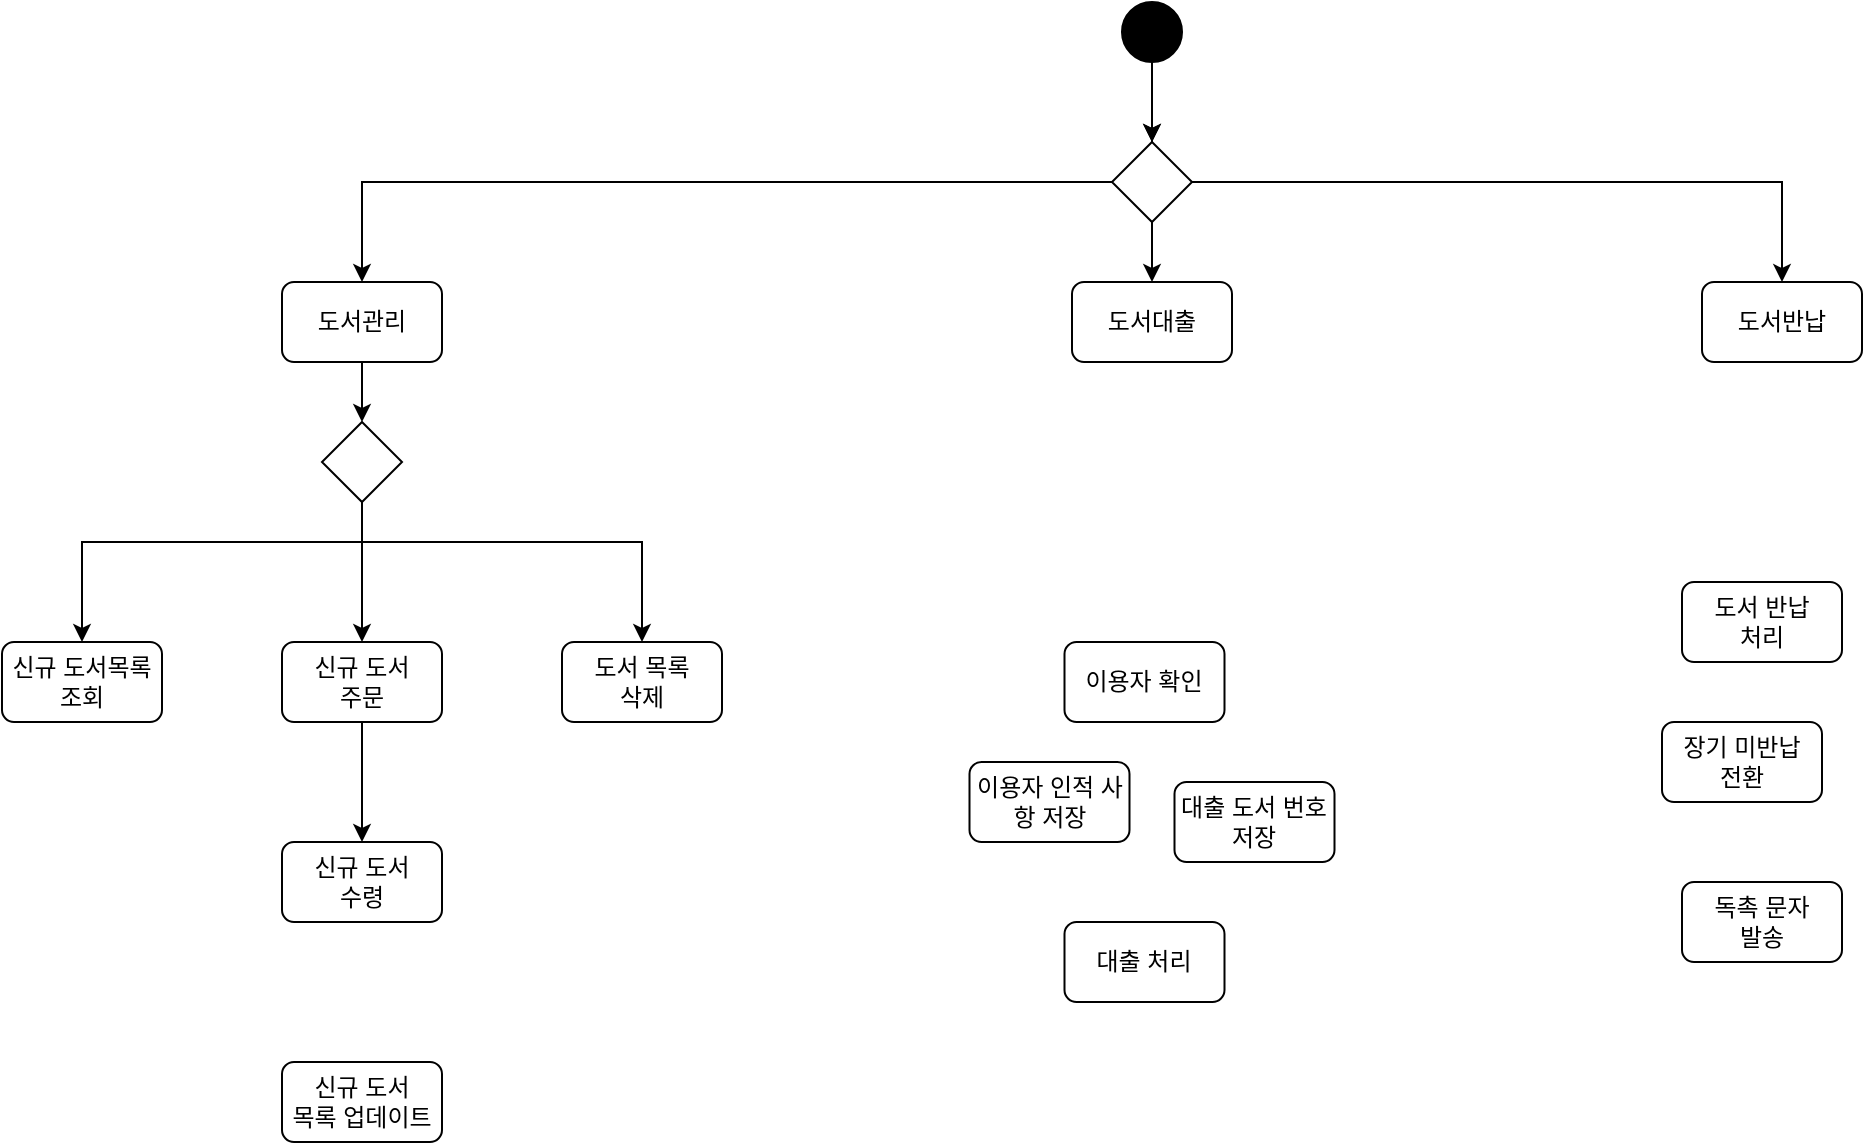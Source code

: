 <mxfile version="24.2.3" type="github">
  <diagram id="C5RBs43oDa-KdzZeNtuy" name="Page-1">
    <mxGraphModel dx="2022" dy="1784" grid="1" gridSize="10" guides="1" tooltips="1" connect="1" arrows="1" fold="1" page="1" pageScale="1" pageWidth="827" pageHeight="1169" math="0" shadow="0">
      <root>
        <mxCell id="WIyWlLk6GJQsqaUBKTNV-0" />
        <mxCell id="WIyWlLk6GJQsqaUBKTNV-1" parent="WIyWlLk6GJQsqaUBKTNV-0" />
        <mxCell id="f5yjZBaVh5itBudGduC8-17" style="edgeStyle=orthogonalEdgeStyle;rounded=0;orthogonalLoop=1;jettySize=auto;html=1;" edge="1" parent="WIyWlLk6GJQsqaUBKTNV-1" source="WIyWlLk6GJQsqaUBKTNV-3" target="f5yjZBaVh5itBudGduC8-16">
          <mxGeometry relative="1" as="geometry" />
        </mxCell>
        <mxCell id="WIyWlLk6GJQsqaUBKTNV-3" value="도서관리" style="rounded=1;whiteSpace=wrap;html=1;fontSize=12;glass=0;strokeWidth=1;shadow=0;" parent="WIyWlLk6GJQsqaUBKTNV-1" vertex="1">
          <mxGeometry x="10" y="120" width="80" height="40" as="geometry" />
        </mxCell>
        <mxCell id="f5yjZBaVh5itBudGduC8-2" style="edgeStyle=orthogonalEdgeStyle;rounded=0;orthogonalLoop=1;jettySize=auto;html=1;entryX=0.5;entryY=0;entryDx=0;entryDy=0;" edge="1" parent="WIyWlLk6GJQsqaUBKTNV-1" source="f5yjZBaVh5itBudGduC8-10" target="WIyWlLk6GJQsqaUBKTNV-3">
          <mxGeometry relative="1" as="geometry">
            <Array as="points">
              <mxPoint x="50" y="70" />
            </Array>
          </mxGeometry>
        </mxCell>
        <mxCell id="f5yjZBaVh5itBudGduC8-6" style="edgeStyle=orthogonalEdgeStyle;rounded=0;orthogonalLoop=1;jettySize=auto;html=1;entryX=0.5;entryY=0;entryDx=0;entryDy=0;" edge="1" parent="WIyWlLk6GJQsqaUBKTNV-1" source="f5yjZBaVh5itBudGduC8-0" target="f5yjZBaVh5itBudGduC8-4">
          <mxGeometry relative="1" as="geometry" />
        </mxCell>
        <mxCell id="f5yjZBaVh5itBudGduC8-7" style="edgeStyle=orthogonalEdgeStyle;rounded=0;orthogonalLoop=1;jettySize=auto;html=1;" edge="1" parent="WIyWlLk6GJQsqaUBKTNV-1" target="f5yjZBaVh5itBudGduC8-5">
          <mxGeometry relative="1" as="geometry">
            <mxPoint x="465.0" y="70.0" as="sourcePoint" />
            <Array as="points">
              <mxPoint x="445" y="70" />
              <mxPoint x="700" y="70" />
            </Array>
          </mxGeometry>
        </mxCell>
        <mxCell id="f5yjZBaVh5itBudGduC8-0" value="" style="ellipse;fillColor=strokeColor;html=1;" vertex="1" parent="WIyWlLk6GJQsqaUBKTNV-1">
          <mxGeometry x="430" y="-20" width="30" height="30" as="geometry" />
        </mxCell>
        <mxCell id="f5yjZBaVh5itBudGduC8-4" value="도서대출" style="rounded=1;whiteSpace=wrap;html=1;fontSize=12;glass=0;strokeWidth=1;shadow=0;" vertex="1" parent="WIyWlLk6GJQsqaUBKTNV-1">
          <mxGeometry x="405" y="120" width="80" height="40" as="geometry" />
        </mxCell>
        <mxCell id="f5yjZBaVh5itBudGduC8-5" value="도서반납" style="rounded=1;whiteSpace=wrap;html=1;fontSize=12;glass=0;strokeWidth=1;shadow=0;" vertex="1" parent="WIyWlLk6GJQsqaUBKTNV-1">
          <mxGeometry x="720" y="120" width="80" height="40" as="geometry" />
        </mxCell>
        <mxCell id="f5yjZBaVh5itBudGduC8-9" value="" style="edgeStyle=orthogonalEdgeStyle;rounded=0;orthogonalLoop=1;jettySize=auto;html=1;" edge="1" parent="WIyWlLk6GJQsqaUBKTNV-1" source="f5yjZBaVh5itBudGduC8-0">
          <mxGeometry relative="1" as="geometry">
            <mxPoint x="445" y="50" as="sourcePoint" />
            <mxPoint x="445" y="50.0" as="targetPoint" />
            <Array as="points" />
          </mxGeometry>
        </mxCell>
        <mxCell id="f5yjZBaVh5itBudGduC8-11" value="" style="edgeStyle=orthogonalEdgeStyle;rounded=0;orthogonalLoop=1;jettySize=auto;html=1;" edge="1" parent="WIyWlLk6GJQsqaUBKTNV-1" source="f5yjZBaVh5itBudGduC8-0" target="f5yjZBaVh5itBudGduC8-10">
          <mxGeometry relative="1" as="geometry">
            <mxPoint x="445" y="10" as="sourcePoint" />
            <mxPoint x="170" y="120" as="targetPoint" />
            <Array as="points">
              <mxPoint x="445" y="70" />
            </Array>
          </mxGeometry>
        </mxCell>
        <mxCell id="f5yjZBaVh5itBudGduC8-10" value="" style="rhombus;whiteSpace=wrap;html=1;" vertex="1" parent="WIyWlLk6GJQsqaUBKTNV-1">
          <mxGeometry x="425" y="50" width="40" height="40" as="geometry" />
        </mxCell>
        <mxCell id="f5yjZBaVh5itBudGduC8-12" value="신규 도서목록 조회" style="rounded=1;whiteSpace=wrap;html=1;fontSize=12;glass=0;strokeWidth=1;shadow=0;" vertex="1" parent="WIyWlLk6GJQsqaUBKTNV-1">
          <mxGeometry x="-130" y="300" width="80" height="40" as="geometry" />
        </mxCell>
        <mxCell id="f5yjZBaVh5itBudGduC8-28" style="edgeStyle=orthogonalEdgeStyle;rounded=0;orthogonalLoop=1;jettySize=auto;html=1;entryX=0.5;entryY=0;entryDx=0;entryDy=0;" edge="1" parent="WIyWlLk6GJQsqaUBKTNV-1" source="f5yjZBaVh5itBudGduC8-16" target="f5yjZBaVh5itBudGduC8-12">
          <mxGeometry relative="1" as="geometry">
            <Array as="points">
              <mxPoint x="50" y="250" />
              <mxPoint x="-90" y="250" />
            </Array>
          </mxGeometry>
        </mxCell>
        <mxCell id="f5yjZBaVh5itBudGduC8-29" style="edgeStyle=orthogonalEdgeStyle;rounded=0;orthogonalLoop=1;jettySize=auto;html=1;" edge="1" parent="WIyWlLk6GJQsqaUBKTNV-1" source="f5yjZBaVh5itBudGduC8-16" target="f5yjZBaVh5itBudGduC8-18">
          <mxGeometry relative="1" as="geometry">
            <Array as="points">
              <mxPoint x="50" y="260" />
              <mxPoint x="50" y="260" />
            </Array>
          </mxGeometry>
        </mxCell>
        <mxCell id="f5yjZBaVh5itBudGduC8-32" style="edgeStyle=orthogonalEdgeStyle;rounded=0;orthogonalLoop=1;jettySize=auto;html=1;entryX=0.5;entryY=0;entryDx=0;entryDy=0;" edge="1" parent="WIyWlLk6GJQsqaUBKTNV-1" source="f5yjZBaVh5itBudGduC8-16" target="f5yjZBaVh5itBudGduC8-20">
          <mxGeometry relative="1" as="geometry">
            <Array as="points">
              <mxPoint x="50" y="250" />
              <mxPoint x="190" y="250" />
            </Array>
          </mxGeometry>
        </mxCell>
        <mxCell id="f5yjZBaVh5itBudGduC8-16" value="" style="rhombus;whiteSpace=wrap;html=1;" vertex="1" parent="WIyWlLk6GJQsqaUBKTNV-1">
          <mxGeometry x="30" y="190" width="40" height="40" as="geometry" />
        </mxCell>
        <mxCell id="f5yjZBaVh5itBudGduC8-34" style="edgeStyle=orthogonalEdgeStyle;rounded=0;orthogonalLoop=1;jettySize=auto;html=1;entryX=0.5;entryY=0;entryDx=0;entryDy=0;" edge="1" parent="WIyWlLk6GJQsqaUBKTNV-1" source="f5yjZBaVh5itBudGduC8-18" target="f5yjZBaVh5itBudGduC8-19">
          <mxGeometry relative="1" as="geometry" />
        </mxCell>
        <mxCell id="f5yjZBaVh5itBudGduC8-18" value="신규 도서&lt;div&gt;주문&lt;/div&gt;" style="rounded=1;whiteSpace=wrap;html=1;fontSize=12;glass=0;strokeWidth=1;shadow=0;" vertex="1" parent="WIyWlLk6GJQsqaUBKTNV-1">
          <mxGeometry x="10" y="300" width="80" height="40" as="geometry" />
        </mxCell>
        <mxCell id="f5yjZBaVh5itBudGduC8-19" value="신규 도서&lt;div&gt;수령&lt;/div&gt;" style="rounded=1;whiteSpace=wrap;html=1;fontSize=12;glass=0;strokeWidth=1;shadow=0;" vertex="1" parent="WIyWlLk6GJQsqaUBKTNV-1">
          <mxGeometry x="10" y="400" width="80" height="40" as="geometry" />
        </mxCell>
        <mxCell id="f5yjZBaVh5itBudGduC8-20" value="도서 목록&lt;div&gt;삭제&lt;/div&gt;" style="rounded=1;whiteSpace=wrap;html=1;fontSize=12;glass=0;strokeWidth=1;shadow=0;" vertex="1" parent="WIyWlLk6GJQsqaUBKTNV-1">
          <mxGeometry x="150" y="300" width="80" height="40" as="geometry" />
        </mxCell>
        <mxCell id="f5yjZBaVh5itBudGduC8-21" value="이용자 확인" style="rounded=1;whiteSpace=wrap;html=1;fontSize=12;glass=0;strokeWidth=1;shadow=0;" vertex="1" parent="WIyWlLk6GJQsqaUBKTNV-1">
          <mxGeometry x="401.25" y="300" width="80" height="40" as="geometry" />
        </mxCell>
        <mxCell id="f5yjZBaVh5itBudGduC8-22" value="이용자 인적 사항 저장" style="rounded=1;whiteSpace=wrap;html=1;fontSize=12;glass=0;strokeWidth=1;shadow=0;" vertex="1" parent="WIyWlLk6GJQsqaUBKTNV-1">
          <mxGeometry x="353.75" y="360" width="80" height="40" as="geometry" />
        </mxCell>
        <mxCell id="f5yjZBaVh5itBudGduC8-23" value="대출 도서 번호 저장" style="rounded=1;whiteSpace=wrap;html=1;fontSize=12;glass=0;strokeWidth=1;shadow=0;" vertex="1" parent="WIyWlLk6GJQsqaUBKTNV-1">
          <mxGeometry x="456.25" y="370" width="80" height="40" as="geometry" />
        </mxCell>
        <mxCell id="f5yjZBaVh5itBudGduC8-24" value="대출 처리" style="rounded=1;whiteSpace=wrap;html=1;fontSize=12;glass=0;strokeWidth=1;shadow=0;" vertex="1" parent="WIyWlLk6GJQsqaUBKTNV-1">
          <mxGeometry x="401.25" y="440" width="80" height="40" as="geometry" />
        </mxCell>
        <mxCell id="f5yjZBaVh5itBudGduC8-25" value="도서 반납&lt;div&gt;처리&lt;/div&gt;" style="rounded=1;whiteSpace=wrap;html=1;fontSize=12;glass=0;strokeWidth=1;shadow=0;" vertex="1" parent="WIyWlLk6GJQsqaUBKTNV-1">
          <mxGeometry x="710" y="270" width="80" height="40" as="geometry" />
        </mxCell>
        <mxCell id="f5yjZBaVh5itBudGduC8-26" value="장기 미반납&lt;div&gt;전환&lt;span style=&quot;color: rgba(0, 0, 0, 0); font-family: monospace; font-size: 0px; text-align: start; text-wrap: nowrap; background-color: initial;&quot;&gt;%3CmxGraphModel%3E%3Croot%3E%3CmxCell%20id%3D%220%22%2F%3E%3CmxCell%20id%3D%221%22%20parent%3D%220%22%2F%3E%3CmxCell%20id%3D%222%22%20value%3D%22%EC%9D%B4%EC%9A%A9%EC%9E%90%20%ED%99%95%EC%9D%B8%22%20style%3D%22rounded%3D1%3BwhiteSpace%3Dwrap%3Bhtml%3D1%3BfontSize%3D12%3Bglass%3D0%3BstrokeWidth%3D1%3Bshadow%3D0%3B%22%20vertex%3D%221%22%20parent%3D%221%22%3E%3CmxGeometry%20x%3D%22430%22%20y%3D%22240%22%20width%3D%2280%22%20height%3D%2240%22%20as%3D%22geometry%22%2F%3E%3C%2FmxCell%3E%3C%2Froot%3E%3C%2FmxGraphModel%3E&lt;/span&gt;&lt;/div&gt;" style="rounded=1;whiteSpace=wrap;html=1;fontSize=12;glass=0;strokeWidth=1;shadow=0;" vertex="1" parent="WIyWlLk6GJQsqaUBKTNV-1">
          <mxGeometry x="700" y="340" width="80" height="40" as="geometry" />
        </mxCell>
        <mxCell id="f5yjZBaVh5itBudGduC8-27" value="독촉 문자&lt;div&gt;발송&lt;/div&gt;" style="rounded=1;whiteSpace=wrap;html=1;fontSize=12;glass=0;strokeWidth=1;shadow=0;" vertex="1" parent="WIyWlLk6GJQsqaUBKTNV-1">
          <mxGeometry x="710" y="420" width="80" height="40" as="geometry" />
        </mxCell>
        <mxCell id="f5yjZBaVh5itBudGduC8-33" style="edgeStyle=orthogonalEdgeStyle;rounded=0;orthogonalLoop=1;jettySize=auto;html=1;exitX=0.5;exitY=1;exitDx=0;exitDy=0;" edge="1" parent="WIyWlLk6GJQsqaUBKTNV-1" source="f5yjZBaVh5itBudGduC8-19" target="f5yjZBaVh5itBudGduC8-19">
          <mxGeometry relative="1" as="geometry" />
        </mxCell>
        <mxCell id="f5yjZBaVh5itBudGduC8-35" value="신규 도서&lt;div&gt;목록 업데이트&lt;/div&gt;" style="rounded=1;whiteSpace=wrap;html=1;fontSize=12;glass=0;strokeWidth=1;shadow=0;" vertex="1" parent="WIyWlLk6GJQsqaUBKTNV-1">
          <mxGeometry x="10" y="510" width="80" height="40" as="geometry" />
        </mxCell>
      </root>
    </mxGraphModel>
  </diagram>
</mxfile>
